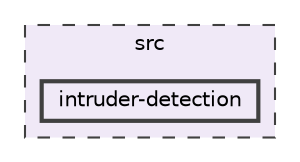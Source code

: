 digraph "src/intruder-detection"
{
 // LATEX_PDF_SIZE
  bgcolor="transparent";
  edge [fontname=Helvetica,fontsize=10,labelfontname=Helvetica,labelfontsize=10];
  node [fontname=Helvetica,fontsize=10,shape=box,height=0.2,width=0.4];
  compound=true
  subgraph clusterdir_68267d1309a1af8e8297ef4c3efbcdba {
    graph [ bgcolor="#f0e9f7", pencolor="grey25", label="src", fontname=Helvetica,fontsize=10 style="filled,dashed", URL="dir_68267d1309a1af8e8297ef4c3efbcdba.html",tooltip=""]
  dir_84c01faae84cc359912680153beabf6c [label="intruder-detection", fillcolor="#f0e9f7", color="grey25", style="filled,bold", URL="dir_84c01faae84cc359912680153beabf6c.html",tooltip=""];
  }
}
